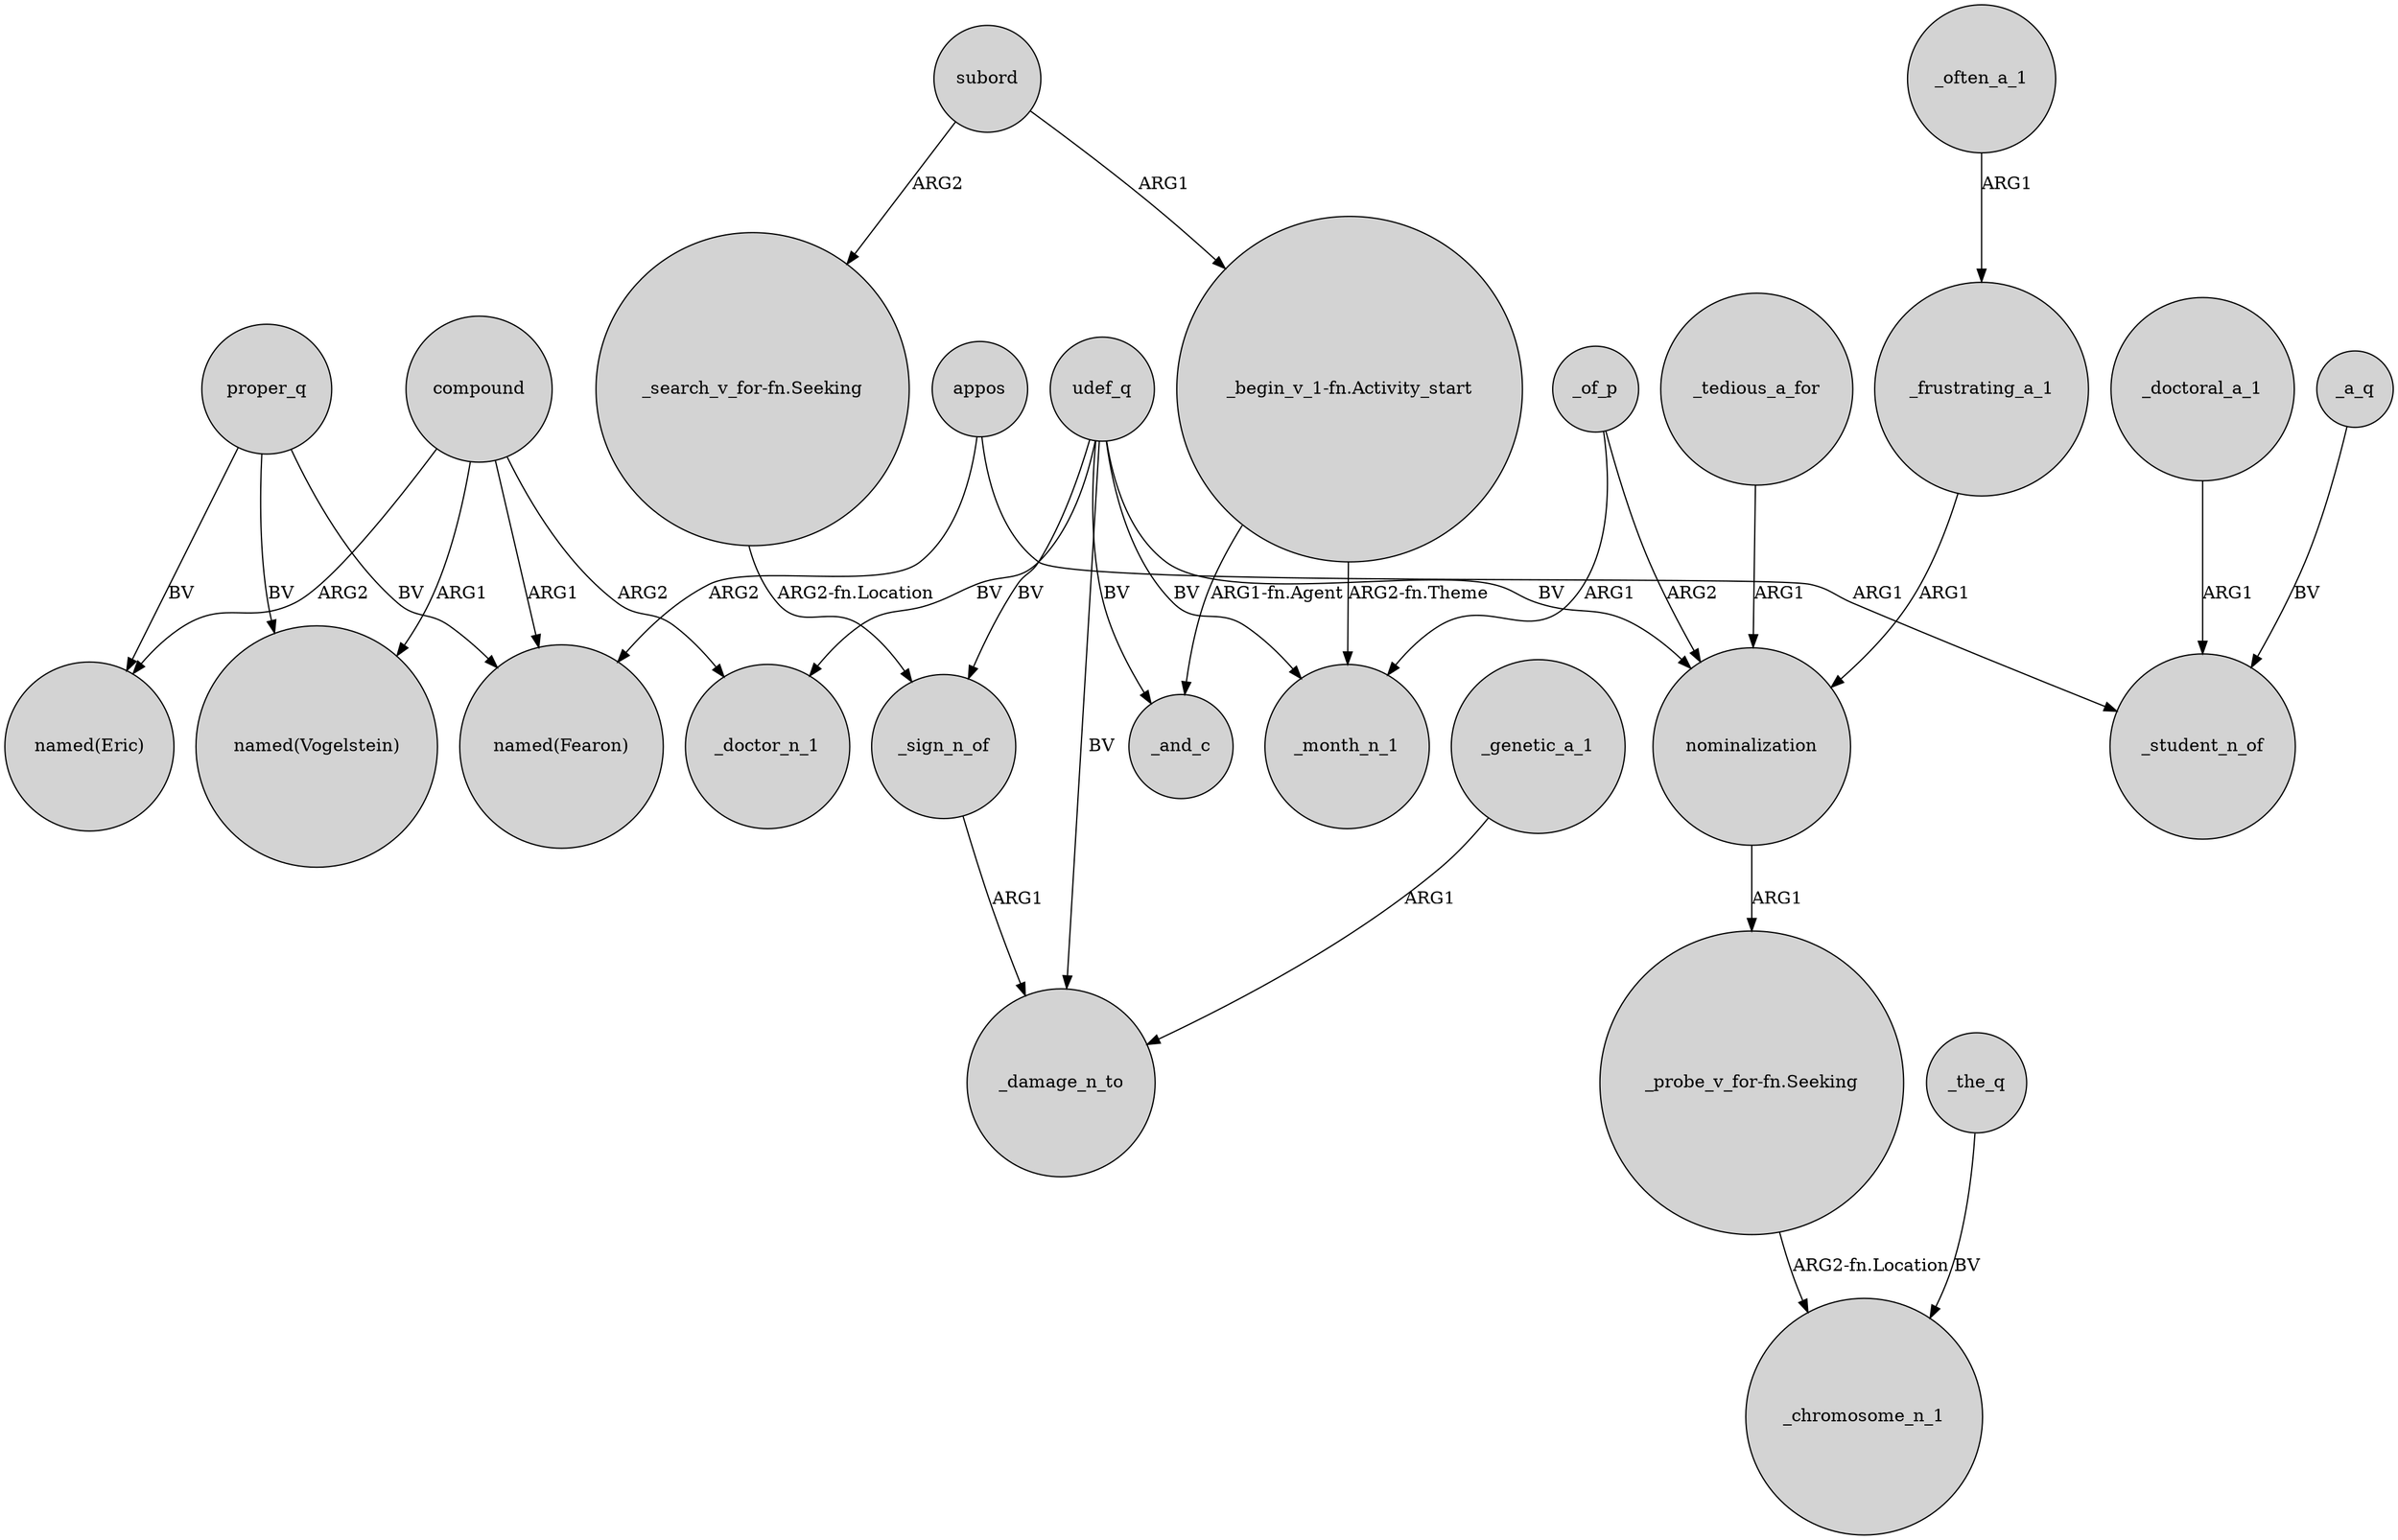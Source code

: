 digraph {
	node [shape=circle style=filled]
	proper_q -> "named(Eric)" [label=BV]
	compound -> _doctor_n_1 [label=ARG2]
	"_probe_v_for-fn.Seeking" -> _chromosome_n_1 [label="ARG2-fn.Location"]
	compound -> "named(Vogelstein)" [label=ARG1]
	"_search_v_for-fn.Seeking" -> _sign_n_of [label="ARG2-fn.Location"]
	_doctoral_a_1 -> _student_n_of [label=ARG1]
	subord -> "_begin_v_1-fn.Activity_start" [label=ARG1]
	appos -> _student_n_of [label=ARG1]
	_tedious_a_for -> nominalization [label=ARG1]
	udef_q -> _doctor_n_1 [label=BV]
	"_begin_v_1-fn.Activity_start" -> _and_c [label="ARG1-fn.Agent"]
	udef_q -> _month_n_1 [label=BV]
	_genetic_a_1 -> _damage_n_to [label=ARG1]
	subord -> "_search_v_for-fn.Seeking" [label=ARG2]
	_frustrating_a_1 -> nominalization [label=ARG1]
	udef_q -> _sign_n_of [label=BV]
	_often_a_1 -> _frustrating_a_1 [label=ARG1]
	_of_p -> nominalization [label=ARG2]
	compound -> "named(Fearon)" [label=ARG1]
	udef_q -> _damage_n_to [label=BV]
	appos -> "named(Fearon)" [label=ARG2]
	_of_p -> _month_n_1 [label=ARG1]
	nominalization -> "_probe_v_for-fn.Seeking" [label=ARG1]
	udef_q -> nominalization [label=BV]
	_a_q -> _student_n_of [label=BV]
	proper_q -> "named(Vogelstein)" [label=BV]
	"_begin_v_1-fn.Activity_start" -> _month_n_1 [label="ARG2-fn.Theme"]
	compound -> "named(Eric)" [label=ARG2]
	_the_q -> _chromosome_n_1 [label=BV]
	proper_q -> "named(Fearon)" [label=BV]
	udef_q -> _and_c [label=BV]
	_sign_n_of -> _damage_n_to [label=ARG1]
}
